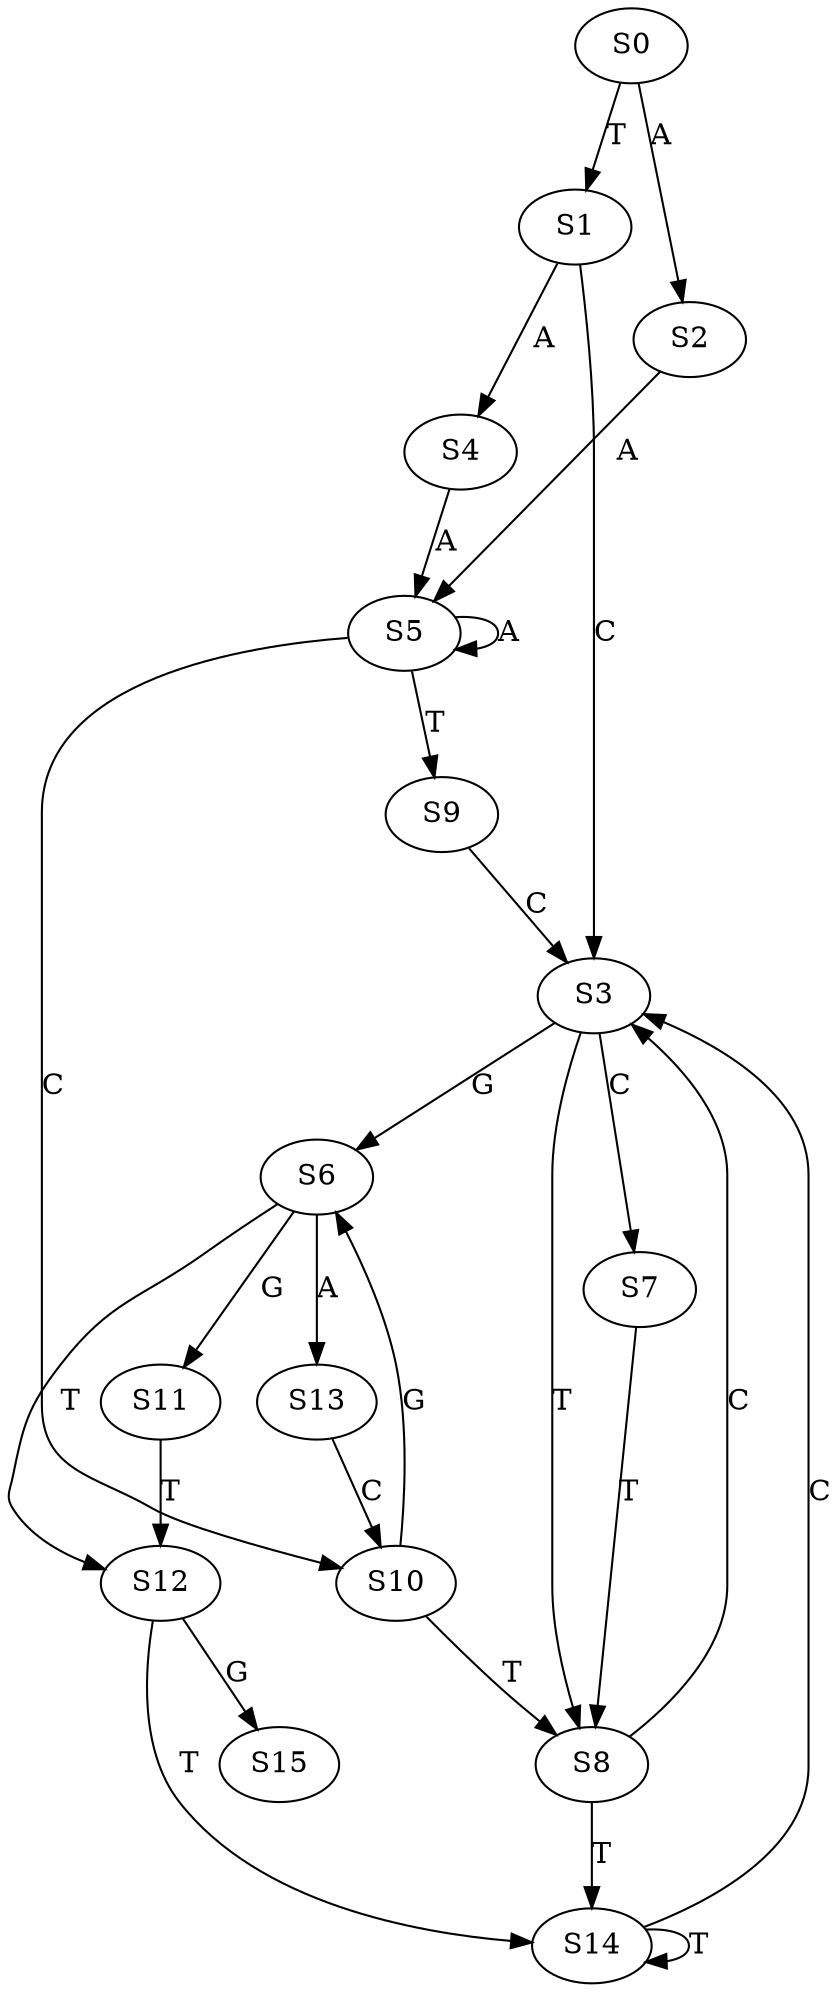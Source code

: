 strict digraph  {
	S0 -> S1 [ label = T ];
	S0 -> S2 [ label = A ];
	S1 -> S3 [ label = C ];
	S1 -> S4 [ label = A ];
	S2 -> S5 [ label = A ];
	S3 -> S6 [ label = G ];
	S3 -> S7 [ label = C ];
	S3 -> S8 [ label = T ];
	S4 -> S5 [ label = A ];
	S5 -> S9 [ label = T ];
	S5 -> S5 [ label = A ];
	S5 -> S10 [ label = C ];
	S6 -> S11 [ label = G ];
	S6 -> S12 [ label = T ];
	S6 -> S13 [ label = A ];
	S7 -> S8 [ label = T ];
	S8 -> S14 [ label = T ];
	S8 -> S3 [ label = C ];
	S9 -> S3 [ label = C ];
	S10 -> S8 [ label = T ];
	S10 -> S6 [ label = G ];
	S11 -> S12 [ label = T ];
	S12 -> S15 [ label = G ];
	S12 -> S14 [ label = T ];
	S13 -> S10 [ label = C ];
	S14 -> S3 [ label = C ];
	S14 -> S14 [ label = T ];
}
